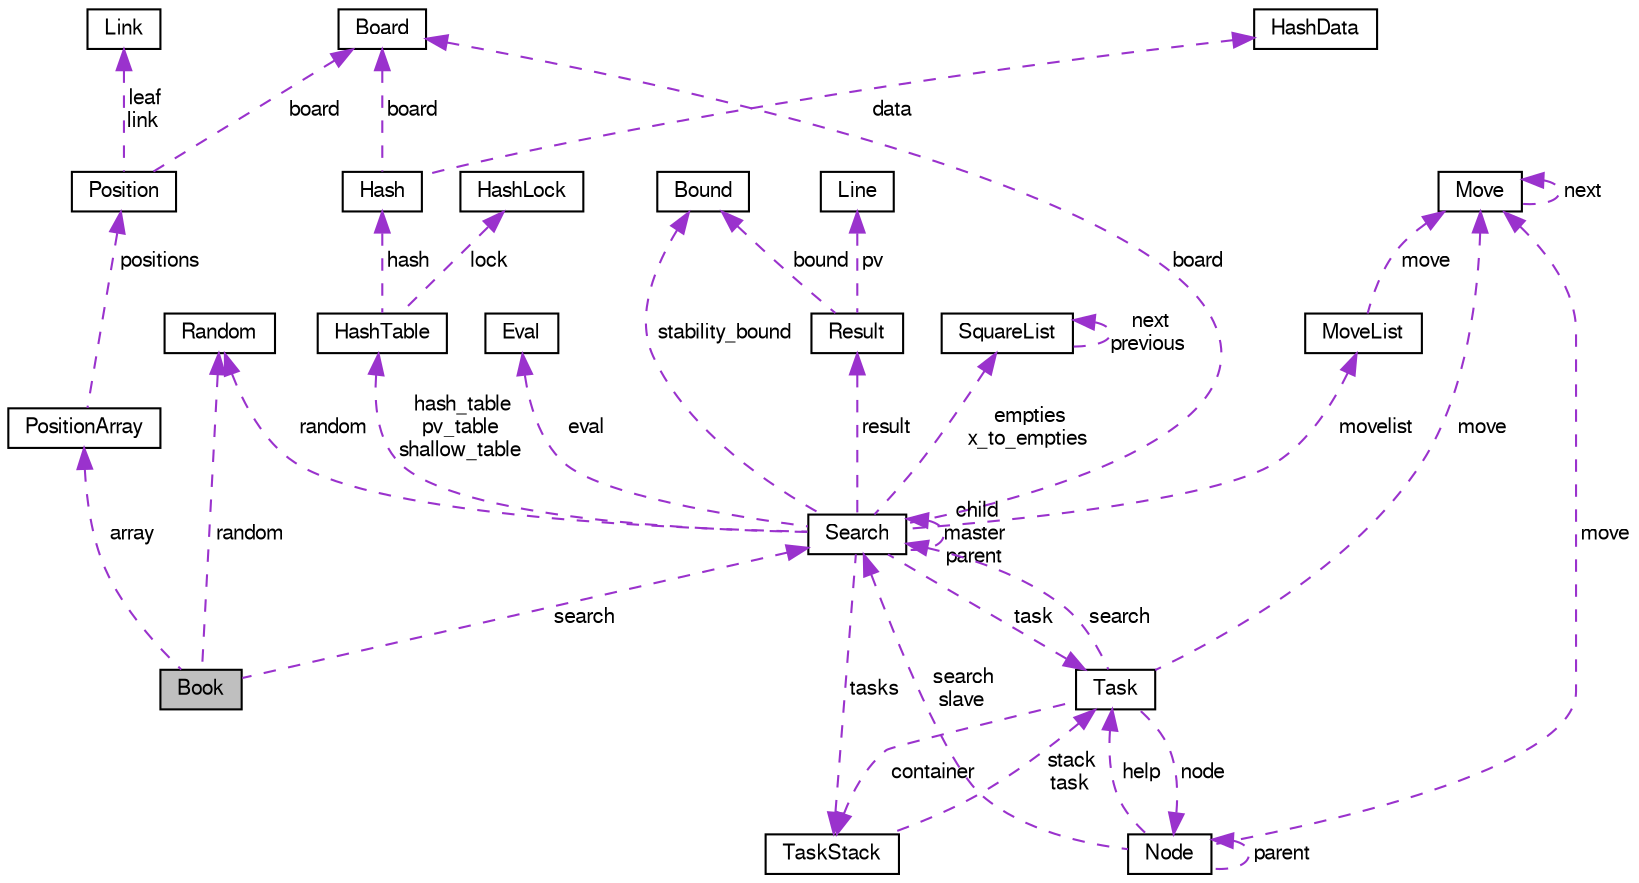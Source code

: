 digraph "Book"
{
 // LATEX_PDF_SIZE
  bgcolor="transparent";
  edge [fontname="FreeSans",fontsize="10",labelfontname="FreeSans",labelfontsize="10"];
  node [fontname="FreeSans",fontsize="10",shape=record];
  Node1 [label="Book",height=0.2,width=0.4,color="black", fillcolor="grey75", style="filled", fontcolor="black",tooltip="The opening book."];
  Node2 -> Node1 [dir="back",color="darkorchid3",fontsize="10",style="dashed",label=" array" ,fontname="FreeSans"];
  Node2 [label="PositionArray",height=0.2,width=0.4,color="black",URL="$structPositionArray.html",tooltip="An array with positions."];
  Node3 -> Node2 [dir="back",color="darkorchid3",fontsize="10",style="dashed",label=" positions" ,fontname="FreeSans"];
  Node3 [label="Position",height=0.2,width=0.4,color="black",URL="$structPosition.html",tooltip="A position stored in the book."];
  Node4 -> Node3 [dir="back",color="darkorchid3",fontsize="10",style="dashed",label=" board" ,fontname="FreeSans"];
  Node4 [label="Board",height=0.2,width=0.4,color="black",URL="$structBoard.html",tooltip=" "];
  Node5 -> Node3 [dir="back",color="darkorchid3",fontsize="10",style="dashed",label=" leaf\nlink" ,fontname="FreeSans"];
  Node5 [label="Link",height=0.2,width=0.4,color="black",URL="$structLink.html",tooltip="a move (with its score) linking to another Position."];
  Node6 -> Node1 [dir="back",color="darkorchid3",fontsize="10",style="dashed",label=" random" ,fontname="FreeSans"];
  Node6 [label="Random",height=0.2,width=0.4,color="black",URL="$structRandom.html",tooltip=" "];
  Node7 -> Node1 [dir="back",color="darkorchid3",fontsize="10",style="dashed",label=" search" ,fontname="FreeSans"];
  Node7 [label="Search",height=0.2,width=0.4,color="black",URL="$structSearch.html",tooltip=" "];
  Node6 -> Node7 [dir="back",color="darkorchid3",fontsize="10",style="dashed",label=" random" ,fontname="FreeSans"];
  Node4 -> Node7 [dir="back",color="darkorchid3",fontsize="10",style="dashed",label=" board" ,fontname="FreeSans"];
  Node8 -> Node7 [dir="back",color="darkorchid3",fontsize="10",style="dashed",label=" task" ,fontname="FreeSans"];
  Node8 [label="Task",height=0.2,width=0.4,color="black",URL="$structTask.html",tooltip=" "];
  Node9 -> Node8 [dir="back",color="darkorchid3",fontsize="10",style="dashed",label=" move" ,fontname="FreeSans"];
  Node9 [label="Move",height=0.2,width=0.4,color="black",URL="$structMove.html",tooltip=" "];
  Node9 -> Node9 [dir="back",color="darkorchid3",fontsize="10",style="dashed",label=" next" ,fontname="FreeSans"];
  Node10 -> Node8 [dir="back",color="darkorchid3",fontsize="10",style="dashed",label=" node" ,fontname="FreeSans"];
  Node10 [label="Node",height=0.2,width=0.4,color="black",URL="$structNode.html",tooltip=" "];
  Node9 -> Node10 [dir="back",color="darkorchid3",fontsize="10",style="dashed",label=" move" ,fontname="FreeSans"];
  Node10 -> Node10 [dir="back",color="darkorchid3",fontsize="10",style="dashed",label=" parent" ,fontname="FreeSans"];
  Node8 -> Node10 [dir="back",color="darkorchid3",fontsize="10",style="dashed",label=" help" ,fontname="FreeSans"];
  Node7 -> Node10 [dir="back",color="darkorchid3",fontsize="10",style="dashed",label=" search\nslave" ,fontname="FreeSans"];
  Node7 -> Node8 [dir="back",color="darkorchid3",fontsize="10",style="dashed",label=" search" ,fontname="FreeSans"];
  Node11 -> Node8 [dir="back",color="darkorchid3",fontsize="10",style="dashed",label=" container" ,fontname="FreeSans"];
  Node11 [label="TaskStack",height=0.2,width=0.4,color="black",URL="$structTaskStack.html",tooltip=" "];
  Node8 -> Node11 [dir="back",color="darkorchid3",fontsize="10",style="dashed",label=" stack\ntask" ,fontname="FreeSans"];
  Node12 -> Node7 [dir="back",color="darkorchid3",fontsize="10",style="dashed",label=" hash_table\npv_table\nshallow_table" ,fontname="FreeSans"];
  Node12 [label="HashTable",height=0.2,width=0.4,color="black",URL="$structHashTable.html",tooltip=" "];
  Node13 -> Node12 [dir="back",color="darkorchid3",fontsize="10",style="dashed",label=" lock" ,fontname="FreeSans"];
  Node13 [label="HashLock",height=0.2,width=0.4,color="black",URL="$structHashLock.html",tooltip=" "];
  Node14 -> Node12 [dir="back",color="darkorchid3",fontsize="10",style="dashed",label=" hash" ,fontname="FreeSans"];
  Node14 [label="Hash",height=0.2,width=0.4,color="black",URL="$structHash.html",tooltip=" "];
  Node4 -> Node14 [dir="back",color="darkorchid3",fontsize="10",style="dashed",label=" board" ,fontname="FreeSans"];
  Node15 -> Node14 [dir="back",color="darkorchid3",fontsize="10",style="dashed",label=" data" ,fontname="FreeSans"];
  Node15 [label="HashData",height=0.2,width=0.4,color="black",URL="$structHashData.html",tooltip=" "];
  Node7 -> Node7 [dir="back",color="darkorchid3",fontsize="10",style="dashed",label=" child\nmaster\nparent" ,fontname="FreeSans"];
  Node16 -> Node7 [dir="back",color="darkorchid3",fontsize="10",style="dashed",label=" eval" ,fontname="FreeSans"];
  Node16 [label="Eval",height=0.2,width=0.4,color="black",URL="$structEval.html",tooltip="evaluation function"];
  Node17 -> Node7 [dir="back",color="darkorchid3",fontsize="10",style="dashed",label=" stability_bound" ,fontname="FreeSans"];
  Node17 [label="Bound",height=0.2,width=0.4,color="black",URL="$structBound.html",tooltip=" "];
  Node11 -> Node7 [dir="back",color="darkorchid3",fontsize="10",style="dashed",label=" tasks" ,fontname="FreeSans"];
  Node18 -> Node7 [dir="back",color="darkorchid3",fontsize="10",style="dashed",label=" result" ,fontname="FreeSans"];
  Node18 [label="Result",height=0.2,width=0.4,color="black",URL="$structResult.html",tooltip=" "];
  Node19 -> Node18 [dir="back",color="darkorchid3",fontsize="10",style="dashed",label=" pv" ,fontname="FreeSans"];
  Node19 [label="Line",height=0.2,width=0.4,color="black",URL="$structLine.html",tooltip=" "];
  Node17 -> Node18 [dir="back",color="darkorchid3",fontsize="10",style="dashed",label=" bound" ,fontname="FreeSans"];
  Node20 -> Node7 [dir="back",color="darkorchid3",fontsize="10",style="dashed",label=" movelist" ,fontname="FreeSans"];
  Node20 [label="MoveList",height=0.2,width=0.4,color="black",URL="$structMoveList.html",tooltip=" "];
  Node9 -> Node20 [dir="back",color="darkorchid3",fontsize="10",style="dashed",label=" move" ,fontname="FreeSans"];
  Node21 -> Node7 [dir="back",color="darkorchid3",fontsize="10",style="dashed",label=" empties\nx_to_empties" ,fontname="FreeSans"];
  Node21 [label="SquareList",height=0.2,width=0.4,color="black",URL="$structSquareList.html",tooltip=" "];
  Node21 -> Node21 [dir="back",color="darkorchid3",fontsize="10",style="dashed",label=" next\nprevious" ,fontname="FreeSans"];
}
